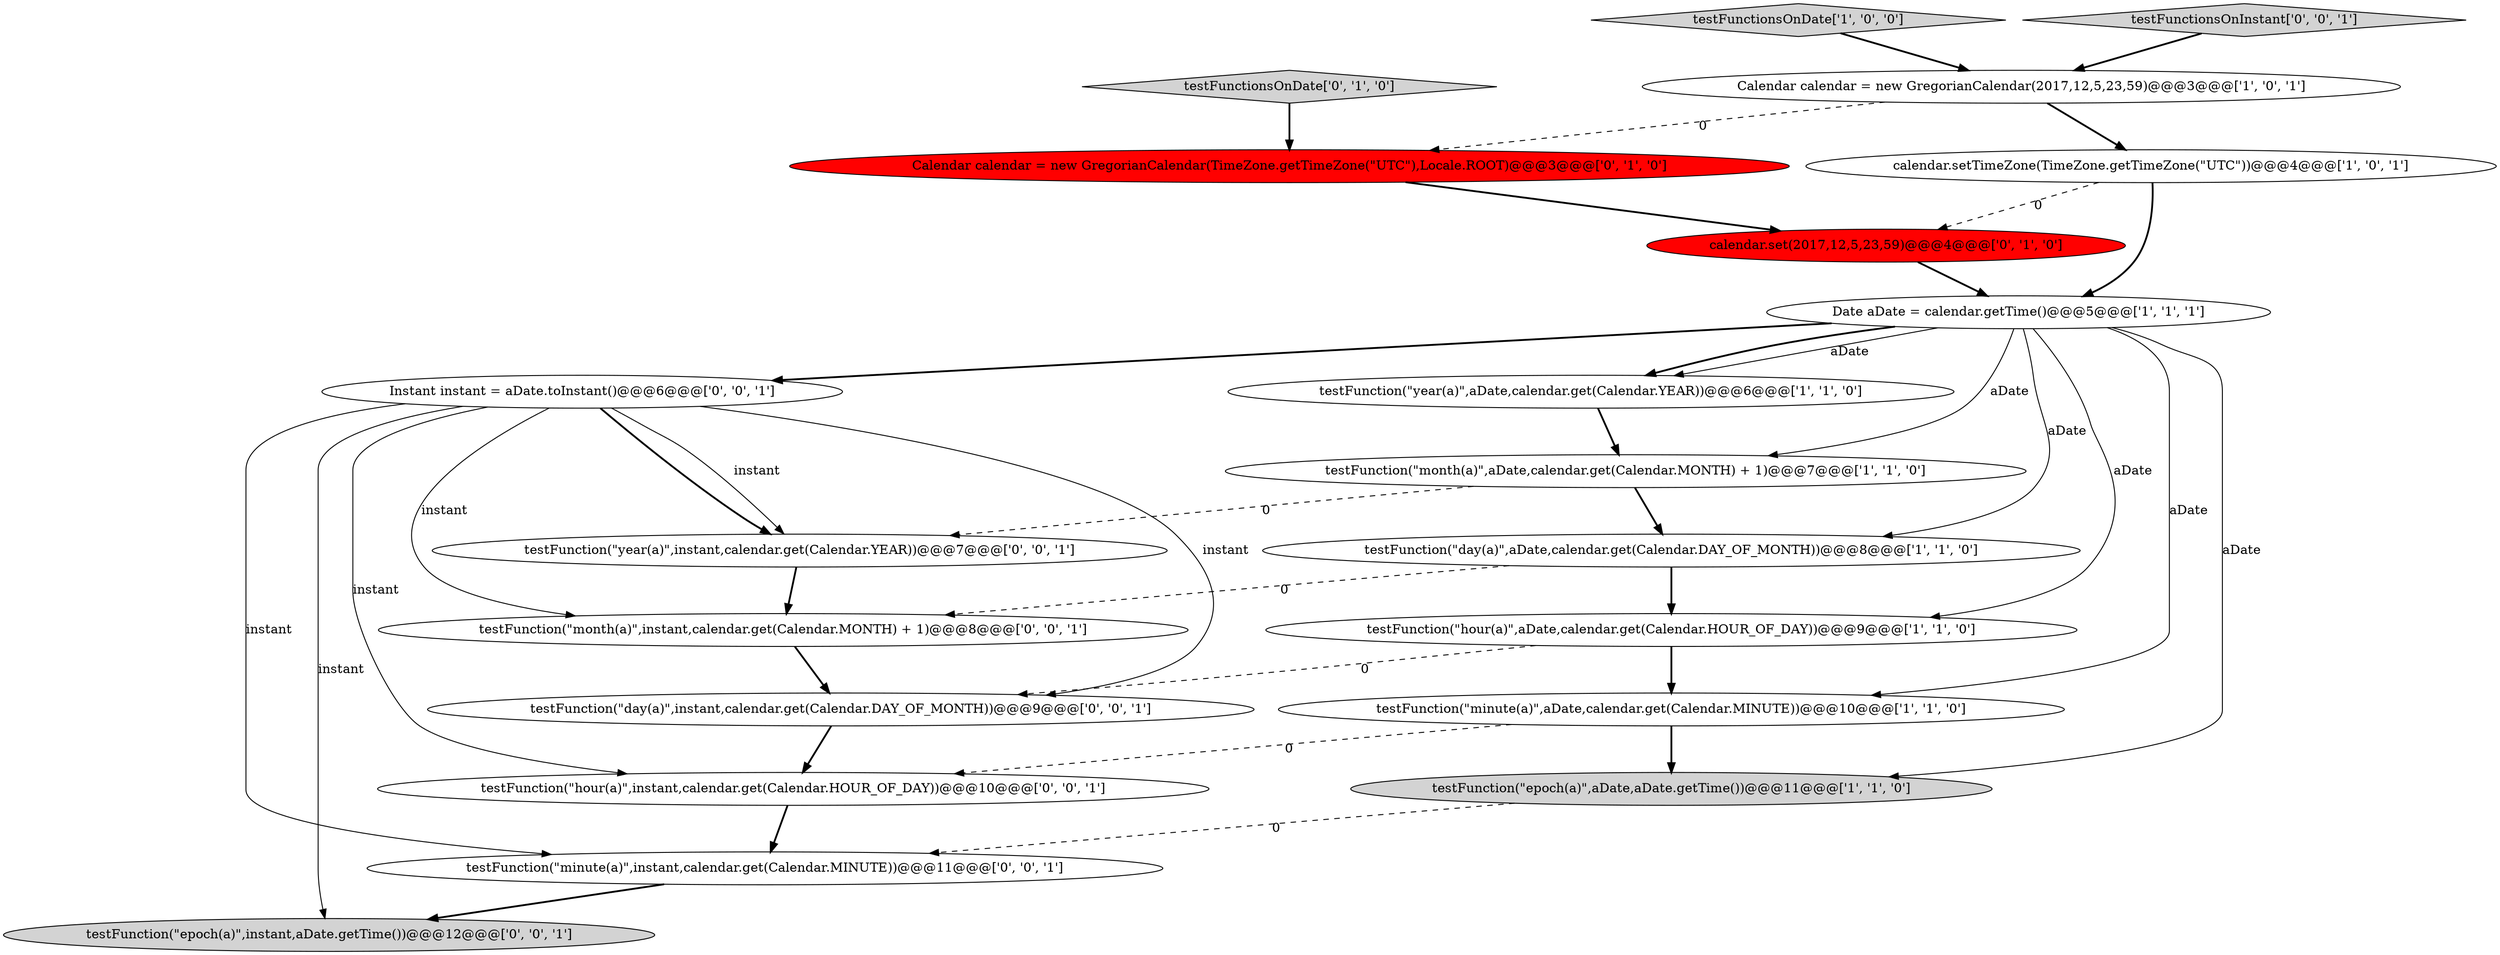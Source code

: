 digraph {
17 [style = filled, label = "Instant instant = aDate.toInstant()@@@6@@@['0', '0', '1']", fillcolor = white, shape = ellipse image = "AAA0AAABBB3BBB"];
0 [style = filled, label = "testFunction(\"hour(a)\",aDate,calendar.get(Calendar.HOUR_OF_DAY))@@@9@@@['1', '1', '0']", fillcolor = white, shape = ellipse image = "AAA0AAABBB1BBB"];
6 [style = filled, label = "testFunction(\"epoch(a)\",aDate,aDate.getTime())@@@11@@@['1', '1', '0']", fillcolor = lightgray, shape = ellipse image = "AAA0AAABBB1BBB"];
15 [style = filled, label = "testFunction(\"month(a)\",instant,calendar.get(Calendar.MONTH) + 1)@@@8@@@['0', '0', '1']", fillcolor = white, shape = ellipse image = "AAA0AAABBB3BBB"];
19 [style = filled, label = "testFunction(\"epoch(a)\",instant,aDate.getTime())@@@12@@@['0', '0', '1']", fillcolor = lightgray, shape = ellipse image = "AAA0AAABBB3BBB"];
8 [style = filled, label = "Calendar calendar = new GregorianCalendar(2017,12,5,23,59)@@@3@@@['1', '0', '1']", fillcolor = white, shape = ellipse image = "AAA0AAABBB1BBB"];
11 [style = filled, label = "calendar.set(2017,12,5,23,59)@@@4@@@['0', '1', '0']", fillcolor = red, shape = ellipse image = "AAA1AAABBB2BBB"];
1 [style = filled, label = "calendar.setTimeZone(TimeZone.getTimeZone(\"UTC\"))@@@4@@@['1', '0', '1']", fillcolor = white, shape = ellipse image = "AAA0AAABBB1BBB"];
3 [style = filled, label = "testFunction(\"day(a)\",aDate,calendar.get(Calendar.DAY_OF_MONTH))@@@8@@@['1', '1', '0']", fillcolor = white, shape = ellipse image = "AAA0AAABBB1BBB"];
2 [style = filled, label = "testFunctionsOnDate['1', '0', '0']", fillcolor = lightgray, shape = diamond image = "AAA0AAABBB1BBB"];
12 [style = filled, label = "testFunctionsOnDate['0', '1', '0']", fillcolor = lightgray, shape = diamond image = "AAA0AAABBB2BBB"];
7 [style = filled, label = "Date aDate = calendar.getTime()@@@5@@@['1', '1', '1']", fillcolor = white, shape = ellipse image = "AAA0AAABBB1BBB"];
9 [style = filled, label = "testFunction(\"year(a)\",aDate,calendar.get(Calendar.YEAR))@@@6@@@['1', '1', '0']", fillcolor = white, shape = ellipse image = "AAA0AAABBB1BBB"];
10 [style = filled, label = "Calendar calendar = new GregorianCalendar(TimeZone.getTimeZone(\"UTC\"),Locale.ROOT)@@@3@@@['0', '1', '0']", fillcolor = red, shape = ellipse image = "AAA1AAABBB2BBB"];
16 [style = filled, label = "testFunction(\"hour(a)\",instant,calendar.get(Calendar.HOUR_OF_DAY))@@@10@@@['0', '0', '1']", fillcolor = white, shape = ellipse image = "AAA0AAABBB3BBB"];
14 [style = filled, label = "testFunction(\"year(a)\",instant,calendar.get(Calendar.YEAR))@@@7@@@['0', '0', '1']", fillcolor = white, shape = ellipse image = "AAA0AAABBB3BBB"];
5 [style = filled, label = "testFunction(\"minute(a)\",aDate,calendar.get(Calendar.MINUTE))@@@10@@@['1', '1', '0']", fillcolor = white, shape = ellipse image = "AAA0AAABBB1BBB"];
18 [style = filled, label = "testFunctionsOnInstant['0', '0', '1']", fillcolor = lightgray, shape = diamond image = "AAA0AAABBB3BBB"];
13 [style = filled, label = "testFunction(\"day(a)\",instant,calendar.get(Calendar.DAY_OF_MONTH))@@@9@@@['0', '0', '1']", fillcolor = white, shape = ellipse image = "AAA0AAABBB3BBB"];
20 [style = filled, label = "testFunction(\"minute(a)\",instant,calendar.get(Calendar.MINUTE))@@@11@@@['0', '0', '1']", fillcolor = white, shape = ellipse image = "AAA0AAABBB3BBB"];
4 [style = filled, label = "testFunction(\"month(a)\",aDate,calendar.get(Calendar.MONTH) + 1)@@@7@@@['1', '1', '0']", fillcolor = white, shape = ellipse image = "AAA0AAABBB1BBB"];
7->9 [style = solid, label="aDate"];
4->3 [style = bold, label=""];
15->13 [style = bold, label=""];
7->17 [style = bold, label=""];
8->10 [style = dashed, label="0"];
17->16 [style = solid, label="instant"];
6->20 [style = dashed, label="0"];
7->6 [style = solid, label="aDate"];
17->19 [style = solid, label="instant"];
9->4 [style = bold, label=""];
7->0 [style = solid, label="aDate"];
7->3 [style = solid, label="aDate"];
17->20 [style = solid, label="instant"];
1->7 [style = bold, label=""];
13->16 [style = bold, label=""];
3->0 [style = bold, label=""];
5->16 [style = dashed, label="0"];
7->9 [style = bold, label=""];
8->1 [style = bold, label=""];
12->10 [style = bold, label=""];
7->4 [style = solid, label="aDate"];
5->6 [style = bold, label=""];
17->14 [style = bold, label=""];
1->11 [style = dashed, label="0"];
0->13 [style = dashed, label="0"];
3->15 [style = dashed, label="0"];
14->15 [style = bold, label=""];
4->14 [style = dashed, label="0"];
18->8 [style = bold, label=""];
20->19 [style = bold, label=""];
16->20 [style = bold, label=""];
17->15 [style = solid, label="instant"];
17->14 [style = solid, label="instant"];
11->7 [style = bold, label=""];
7->5 [style = solid, label="aDate"];
2->8 [style = bold, label=""];
0->5 [style = bold, label=""];
10->11 [style = bold, label=""];
17->13 [style = solid, label="instant"];
}
